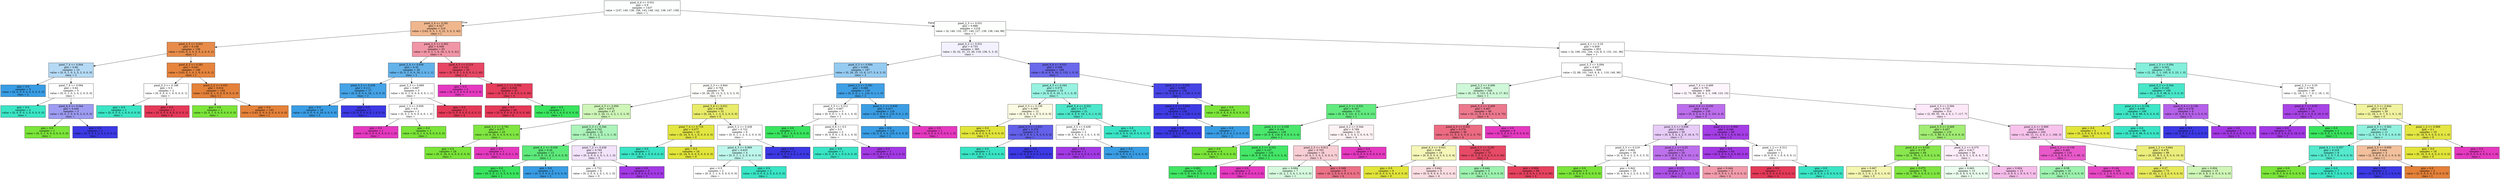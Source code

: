 digraph Tree {
node [shape=box, style="filled", color="black"] ;
0 [label="pixel_4_4 <= 0.031\ngini = 0.9\nsamples = 1437\nvalue = [147, 140, 136, 158, 143, 148, 142, 138, 147, 138]\nclass = 1", fillcolor="#fdfffe"] ;
1 [label="pixel_3_4 <= 0.281\ngini = 0.527\nsamples = 219\nvalue = [143, 0, 3, 1, 3, 21, 3, 0, 3, 42]\nclass = [", fillcolor="#f0b78e"] ;
0 -> 1 [labeldistance=2.5, labelangle=45, headlabel="True"] ;
2 [label="pixel_2_5 <= 0.031\ngini = 0.158\nsamples = 156\nvalue = [143, 0, 2, 0, 3, 5, 2, 0, 0, 1]\nclass = [", fillcolor="#e78c4a"] ;
1 -> 2 ;
3 [label="pixel_7_4 <= 0.844\ngini = 0.66\nsamples = 10\nvalue = [0, 0, 1, 0, 2, 5, 2, 0, 0, 0]\nclass = 2", fillcolor="#b5daf5"] ;
2 -> 3 ;
4 [label="gini = 0.0\nsamples = 5\nvalue = [0, 0, 0, 0, 0, 5, 0, 0, 0, 0]\nclass = 2", fillcolor="#399de5"] ;
3 -> 4 ;
5 [label="pixel_7_6 <= 0.094\ngini = 0.64\nsamples = 5\nvalue = [0, 0, 1, 0, 2, 0, 2, 0, 0, 0]\nclass =  ", fillcolor="#ffffff"] ;
3 -> 5 ;
6 [label="gini = 0.0\nsamples = 2\nvalue = [0, 0, 0, 0, 2, 0, 0, 0, 0, 0]\nclass =  ", fillcolor="#39e5c5"] ;
5 -> 6 ;
7 [label="pixel_6_6 <= 0.344\ngini = 0.444\nsamples = 3\nvalue = [0, 0, 1, 0, 0, 0, 2, 0, 0, 0]\nclass =  ", fillcolor="#9e9cf2"] ;
5 -> 7 ;
8 [label="gini = 0.0\nsamples = 1\nvalue = [0, 0, 1, 0, 0, 0, 0, 0, 0, 0]\nclass =  ", fillcolor="#7be539"] ;
7 -> 8 ;
9 [label="gini = 0.0\nsamples = 2\nvalue = [0, 0, 0, 0, 0, 0, 2, 0, 0, 0]\nclass =  ", fillcolor="#3c39e5"] ;
7 -> 9 ;
10 [label="pixel_6_2 <= 0.281\ngini = 0.041\nsamples = 146\nvalue = [143, 0, 1, 0, 1, 0, 0, 0, 0, 1]\nclass = [", fillcolor="#e6843d"] ;
2 -> 10 ;
11 [label="pixel_0_3 <= 0.188\ngini = 0.5\nsamples = 2\nvalue = [0, 0, 0, 0, 1, 0, 0, 0, 0, 1]\nclass =  ", fillcolor="#ffffff"] ;
10 -> 11 ;
12 [label="gini = 0.0\nsamples = 1\nvalue = [0, 0, 0, 0, 1, 0, 0, 0, 0, 0]\nclass =  ", fillcolor="#39e5c5"] ;
11 -> 12 ;
13 [label="gini = 0.0\nsamples = 1\nvalue = [0, 0, 0, 0, 0, 0, 0, 0, 0, 1]\nclass = 4", fillcolor="#e53958"] ;
11 -> 13 ;
14 [label="pixel_2_2 <= 0.031\ngini = 0.014\nsamples = 144\nvalue = [143, 0, 1, 0, 0, 0, 0, 0, 0, 0]\nclass = [", fillcolor="#e5823a"] ;
10 -> 14 ;
15 [label="gini = 0.0\nsamples = 1\nvalue = [0, 0, 1, 0, 0, 0, 0, 0, 0, 0]\nclass =  ", fillcolor="#7be539"] ;
14 -> 15 ;
16 [label="gini = 0.0\nsamples = 143\nvalue = [143, 0, 0, 0, 0, 0, 0, 0, 0, 0]\nclass = [", fillcolor="#e58139"] ;
14 -> 16 ;
17 [label="pixel_2_5 <= 0.562\ngini = 0.509\nsamples = 63\nvalue = [0, 0, 1, 1, 0, 16, 1, 0, 3, 41]\nclass = 4", fillcolor="#f196a6"] ;
1 -> 17 ;
18 [label="pixel_2_4 <= 0.656\ngini = 0.35\nsamples = 20\nvalue = [0, 0, 1, 0, 0, 16, 1, 0, 1, 1]\nclass = 2", fillcolor="#63b2ea"] ;
17 -> 18 ;
19 [label="pixel_5_3 <= 0.438\ngini = 0.111\nsamples = 17\nvalue = [0, 0, 0, 0, 0, 16, 1, 0, 0, 0]\nclass = 2", fillcolor="#45a3e7"] ;
18 -> 19 ;
20 [label="gini = 0.0\nsamples = 16\nvalue = [0, 0, 0, 0, 0, 16, 0, 0, 0, 0]\nclass = 2", fillcolor="#399de5"] ;
19 -> 20 ;
21 [label="gini = 0.0\nsamples = 1\nvalue = [0, 0, 0, 0, 0, 0, 1, 0, 0, 0]\nclass =  ", fillcolor="#3c39e5"] ;
19 -> 21 ;
22 [label="pixel_3_3 <= 0.969\ngini = 0.667\nsamples = 3\nvalue = [0, 0, 1, 0, 0, 0, 0, 0, 1, 1]\nclass =  ", fillcolor="#ffffff"] ;
18 -> 22 ;
23 [label="pixel_1_3 <= 0.656\ngini = 0.5\nsamples = 2\nvalue = [0, 0, 1, 0, 0, 0, 0, 0, 1, 0]\nclass =  ", fillcolor="#ffffff"] ;
22 -> 23 ;
24 [label="gini = 0.0\nsamples = 1\nvalue = [0, 0, 0, 0, 0, 0, 0, 0, 1, 0]\nclass =  ", fillcolor="#e539c0"] ;
23 -> 24 ;
25 [label="gini = 0.0\nsamples = 1\nvalue = [0, 0, 1, 0, 0, 0, 0, 0, 0, 0]\nclass =  ", fillcolor="#7be539"] ;
23 -> 25 ;
26 [label="gini = 0.0\nsamples = 1\nvalue = [0, 0, 0, 0, 0, 0, 0, 0, 0, 1]\nclass = 4", fillcolor="#e53958"] ;
22 -> 26 ;
27 [label="pixel_6_5 <= 0.219\ngini = 0.132\nsamples = 43\nvalue = [0, 0, 0, 1, 0, 0, 0, 0, 2, 40]\nclass = 4", fillcolor="#e74764"] ;
17 -> 27 ;
28 [label="gini = 0.0\nsamples = 2\nvalue = [0, 0, 0, 0, 0, 0, 0, 0, 2, 0]\nclass =  ", fillcolor="#e539c0"] ;
27 -> 28 ;
29 [label="pixel_1_1 <= 0.594\ngini = 0.048\nsamples = 41\nvalue = [0, 0, 0, 1, 0, 0, 0, 0, 0, 40]\nclass = 4", fillcolor="#e63e5c"] ;
27 -> 29 ;
30 [label="gini = 0.0\nsamples = 40\nvalue = [0, 0, 0, 0, 0, 0, 0, 0, 0, 40]\nclass = 4", fillcolor="#e53958"] ;
29 -> 30 ;
31 [label="gini = 0.0\nsamples = 1\nvalue = [0, 0, 0, 1, 0, 0, 0, 0, 0, 0]\nclass = 1", fillcolor="#39e55e"] ;
29 -> 31 ;
32 [label="pixel_2_5 <= 0.031\ngini = 0.888\nsamples = 1218\nvalue = [4, 140, 133, 157, 140, 127, 139, 138, 144, 96]\nclass = 1", fillcolor="#fdfffd"] ;
0 -> 32 [labeldistance=2.5, labelangle=-45, headlabel="False"] ;
33 [label="pixel_5_2 <= 0.531\ngini = 0.733\nsamples = 365\nvalue = [0, 32, 31, 13, 26, 119, 136, 5, 3, 0]\nclass =  ", fillcolor="#f2f1fd"] ;
32 -> 33 ;
34 [label="pixel_0_5 <= 0.094\ngini = 0.608\nsamples = 197\nvalue = [0, 26, 25, 13, 6, 117, 3, 4, 3, 0]\nclass = 2", fillcolor="#96cbf1"] ;
33 -> 34 ;
35 [label="pixel_2_3 <= 0.844\ngini = 0.754\nsamples = 78\nvalue = [0, 26, 25, 12, 5, 2, 3, 3, 2, 0]\nclass = 0", fillcolor="#fefffb"] ;
34 -> 35 ;
36 [label="pixel_4_5 <= 0.094\ngini = 0.673\nsamples = 47\nvalue = [0, 2, 24, 11, 2, 2, 1, 3, 2, 0]\nclass =  ", fillcolor="#cff6b8"] ;
35 -> 36 ;
37 [label="pixel_3_2 <= 0.781\ngini = 0.077\nsamples = 25\nvalue = [0, 0, 24, 0, 0, 0, 0, 0, 1, 0]\nclass =  ", fillcolor="#80e641"] ;
36 -> 37 ;
38 [label="gini = 0.0\nsamples = 24\nvalue = [0, 0, 24, 0, 0, 0, 0, 0, 0, 0]\nclass =  ", fillcolor="#7be539"] ;
37 -> 38 ;
39 [label="gini = 0.0\nsamples = 1\nvalue = [0, 0, 0, 0, 0, 0, 0, 0, 1, 0]\nclass =  ", fillcolor="#e539c0"] ;
37 -> 39 ;
40 [label="pixel_5_3 <= 0.344\ngini = 0.702\nsamples = 22\nvalue = [0, 2, 0, 11, 2, 2, 1, 3, 1, 0]\nclass = 1", fillcolor="#acf4bb"] ;
36 -> 40 ;
41 [label="pixel_4_1 <= 0.036\ngini = 0.26\nsamples = 13\nvalue = [0, 0, 0, 11, 0, 2, 0, 0, 0, 0]\nclass = 1", fillcolor="#5dea7b"] ;
40 -> 41 ;
42 [label="gini = 0.0\nsamples = 11\nvalue = [0, 0, 0, 11, 0, 0, 0, 0, 0, 0]\nclass = 1", fillcolor="#39e55e"] ;
41 -> 42 ;
43 [label="gini = 0.0\nsamples = 2\nvalue = [0, 0, 0, 0, 0, 2, 0, 0, 0, 0]\nclass = 2", fillcolor="#399de5"] ;
41 -> 43 ;
44 [label="pixel_7_2 <= 0.438\ngini = 0.765\nsamples = 9\nvalue = [0, 2, 0, 0, 2, 0, 1, 3, 1, 0]\nclass = 3", fillcolor="#f2e3fb"] ;
40 -> 44 ;
45 [label="gini = 0.722\nsamples = 6\nvalue = [0, 2, 0, 0, 2, 0, 1, 0, 1, 0]\nclass = 0", fillcolor="#ffffff"] ;
44 -> 45 ;
46 [label="gini = 0.0\nsamples = 3\nvalue = [0, 0, 0, 0, 0, 0, 0, 3, 0, 0]\nclass = 3", fillcolor="#a339e5"] ;
44 -> 46 ;
47 [label="pixel_5_6 <= 0.031\ngini = 0.385\nsamples = 31\nvalue = [0, 24, 1, 1, 3, 0, 2, 0, 0, 0]\nclass = 0", fillcolor="#e9ec6a"] ;
35 -> 47 ;
48 [label="pixel_7_4 <= 0.719\ngini = 0.077\nsamples = 25\nvalue = [0, 24, 0, 0, 1, 0, 0, 0, 0, 0]\nclass = 0", fillcolor="#e3e641"] ;
47 -> 48 ;
49 [label="gini = 0.0\nsamples = 1\nvalue = [0, 0, 0, 0, 1, 0, 0, 0, 0, 0]\nclass =  ", fillcolor="#39e5c5"] ;
48 -> 49 ;
50 [label="gini = 0.0\nsamples = 24\nvalue = [0, 24, 0, 0, 0, 0, 0, 0, 0, 0]\nclass = 0", fillcolor="#e2e539"] ;
48 -> 50 ;
51 [label="pixel_5_2 <= 0.438\ngini = 0.722\nsamples = 6\nvalue = [0, 0, 1, 1, 2, 0, 2, 0, 0, 0]\nclass =  ", fillcolor="#ffffff"] ;
47 -> 51 ;
52 [label="pixel_4_3 <= 0.969\ngini = 0.625\nsamples = 4\nvalue = [0, 0, 1, 1, 2, 0, 0, 0, 0, 0]\nclass =  ", fillcolor="#bdf6ec"] ;
51 -> 52 ;
53 [label="gini = 0.5\nsamples = 2\nvalue = [0, 0, 1, 1, 0, 0, 0, 0, 0, 0]\nclass =  ", fillcolor="#ffffff"] ;
52 -> 53 ;
54 [label="gini = 0.0\nsamples = 2\nvalue = [0, 0, 0, 0, 2, 0, 0, 0, 0, 0]\nclass =  ", fillcolor="#39e5c5"] ;
52 -> 54 ;
55 [label="gini = 0.0\nsamples = 2\nvalue = [0, 0, 0, 0, 0, 0, 2, 0, 0, 0]\nclass =  ", fillcolor="#3c39e5"] ;
51 -> 55 ;
56 [label="pixel_2_2 <= 0.281\ngini = 0.066\nsamples = 119\nvalue = [0, 0, 0, 1, 1, 115, 0, 1, 1, 0]\nclass = 2", fillcolor="#40a0e6"] ;
34 -> 56 ;
57 [label="pixel_3_5 <= 0.312\ngini = 0.667\nsamples = 3\nvalue = [0, 0, 0, 1, 1, 0, 0, 1, 0, 0]\nclass = 1", fillcolor="#ffffff"] ;
56 -> 57 ;
58 [label="gini = 0.0\nsamples = 1\nvalue = [0, 0, 0, 1, 0, 0, 0, 0, 0, 0]\nclass = 1", fillcolor="#39e55e"] ;
57 -> 58 ;
59 [label="pixel_0_6 <= 0.5\ngini = 0.5\nsamples = 2\nvalue = [0, 0, 0, 0, 1, 0, 0, 1, 0, 0]\nclass =  ", fillcolor="#ffffff"] ;
57 -> 59 ;
60 [label="gini = 0.0\nsamples = 1\nvalue = [0, 0, 0, 0, 1, 0, 0, 0, 0, 0]\nclass =  ", fillcolor="#39e5c5"] ;
59 -> 60 ;
61 [label="gini = 0.0\nsamples = 1\nvalue = [0, 0, 0, 0, 0, 0, 0, 1, 0, 0]\nclass = 3", fillcolor="#a339e5"] ;
59 -> 61 ;
62 [label="pixel_1_1 <= 0.938\ngini = 0.017\nsamples = 116\nvalue = [0, 0, 0, 0, 0, 115, 0, 0, 1, 0]\nclass = 2", fillcolor="#3b9ee5"] ;
56 -> 62 ;
63 [label="gini = 0.0\nsamples = 115\nvalue = [0, 0, 0, 0, 0, 115, 0, 0, 0, 0]\nclass = 2", fillcolor="#399de5"] ;
62 -> 63 ;
64 [label="gini = 0.0\nsamples = 1\nvalue = [0, 0, 0, 0, 0, 0, 0, 0, 1, 0]\nclass =  ", fillcolor="#e539c0"] ;
62 -> 64 ;
65 [label="pixel_6_6 <= 0.031\ngini = 0.356\nsamples = 168\nvalue = [0, 6, 6, 0, 20, 2, 133, 1, 0, 0]\nclass =  ", fillcolor="#6a68eb"] ;
33 -> 65 ;
66 [label="pixel_4_5 <= 0.344\ngini = 0.575\nsamples = 33\nvalue = [0, 6, 0, 0, 20, 1, 5, 1, 0, 0]\nclass =  ", fillcolor="#98f2e1"] ;
65 -> 66 ;
67 [label="pixel_5_5 <= 0.156\ngini = 0.569\nsamples = 12\nvalue = [0, 6, 0, 0, 1, 0, 5, 0, 0, 0]\nclass = 0", fillcolor="#fbfbe3"] ;
66 -> 67 ;
68 [label="gini = 0.0\nsamples = 6\nvalue = [0, 6, 0, 0, 0, 0, 0, 0, 0, 0]\nclass = 0", fillcolor="#e2e539"] ;
67 -> 68 ;
69 [label="pixel_0_5 <= 0.031\ngini = 0.278\nsamples = 6\nvalue = [0, 0, 0, 0, 1, 0, 5, 0, 0, 0]\nclass =  ", fillcolor="#6361ea"] ;
67 -> 69 ;
70 [label="gini = 0.0\nsamples = 1\nvalue = [0, 0, 0, 0, 1, 0, 0, 0, 0, 0]\nclass =  ", fillcolor="#39e5c5"] ;
69 -> 70 ;
71 [label="gini = 0.0\nsamples = 5\nvalue = [0, 0, 0, 0, 0, 0, 5, 0, 0, 0]\nclass =  ", fillcolor="#3c39e5"] ;
69 -> 71 ;
72 [label="pixel_5_4 <= 0.531\ngini = 0.177\nsamples = 21\nvalue = [0, 0, 0, 0, 19, 1, 0, 1, 0, 0]\nclass =  ", fillcolor="#4de8cb"] ;
66 -> 72 ;
73 [label="pixel_3_5 <= 0.438\ngini = 0.5\nsamples = 2\nvalue = [0, 0, 0, 0, 0, 1, 0, 1, 0, 0]\nclass = 2", fillcolor="#ffffff"] ;
72 -> 73 ;
74 [label="gini = 0.0\nsamples = 1\nvalue = [0, 0, 0, 0, 0, 0, 0, 1, 0, 0]\nclass = 3", fillcolor="#a339e5"] ;
73 -> 74 ;
75 [label="gini = 0.0\nsamples = 1\nvalue = [0, 0, 0, 0, 0, 1, 0, 0, 0, 0]\nclass = 2", fillcolor="#399de5"] ;
73 -> 75 ;
76 [label="gini = 0.0\nsamples = 19\nvalue = [0, 0, 0, 0, 19, 0, 0, 0, 0, 0]\nclass =  ", fillcolor="#39e5c5"] ;
72 -> 76 ;
77 [label="pixel_0_2 <= 0.625\ngini = 0.099\nsamples = 135\nvalue = [0, 0, 6, 0, 0, 1, 128, 0, 0, 0]\nclass =  ", fillcolor="#4744e6"] ;
65 -> 77 ;
78 [label="pixel_3_5 <= 0.844\ngini = 0.015\nsamples = 129\nvalue = [0, 0, 0, 0, 0, 1, 128, 0, 0, 0]\nclass =  ", fillcolor="#3e3be5"] ;
77 -> 78 ;
79 [label="gini = 0.0\nsamples = 128\nvalue = [0, 0, 0, 0, 0, 0, 128, 0, 0, 0]\nclass =  ", fillcolor="#3c39e5"] ;
78 -> 79 ;
80 [label="gini = 0.0\nsamples = 1\nvalue = [0, 0, 0, 0, 0, 1, 0, 0, 0, 0]\nclass = 2", fillcolor="#399de5"] ;
78 -> 80 ;
81 [label="gini = 0.0\nsamples = 6\nvalue = [0, 0, 6, 0, 0, 0, 0, 0, 0, 0]\nclass =  ", fillcolor="#7be539"] ;
77 -> 81 ;
82 [label="pixel_4_1 <= 0.25\ngini = 0.859\nsamples = 853\nvalue = [4, 108, 102, 144, 114, 8, 3, 133, 141, 96]\nclass = 1", fillcolor="#fefffe"] ;
32 -> 82 ;
83 [label="pixel_5_3 <= 0.094\ngini = 0.837\nsamples = 698\nvalue = [2, 88, 101, 143, 9, 8, 1, 110, 140, 96]\nclass = 1", fillcolor="#fefffe"] ;
82 -> 83 ;
84 [label="pixel_3_2 <= 0.406\ngini = 0.641\nsamples = 249\nvalue = [0, 15, 5, 123, 0, 6, 0, 2, 17, 81]\nclass = 1", fillcolor="#cef8d7"] ;
83 -> 84 ;
85 [label="pixel_2_3 <= 0.531\ngini = 0.347\nsamples = 151\nvalue = [0, 4, 5, 121, 0, 1, 0, 0, 9, 11]\nclass = 1", fillcolor="#63eb80"] ;
84 -> 85 ;
86 [label="pixel_3_4 <= 0.438\ngini = 0.161\nsamples = 129\nvalue = [0, 0, 4, 118, 0, 0, 0, 0, 3, 4]\nclass = 1", fillcolor="#4ae76c"] ;
85 -> 86 ;
87 [label="gini = 0.0\nsamples = 4\nvalue = [0, 0, 4, 0, 0, 0, 0, 0, 0, 0]\nclass =  ", fillcolor="#7be539"] ;
86 -> 87 ;
88 [label="pixel_4_2 <= 0.531\ngini = 0.107\nsamples = 125\nvalue = [0, 0, 0, 118, 0, 0, 0, 0, 3, 4]\nclass = 1", fillcolor="#44e767"] ;
86 -> 88 ;
89 [label="gini = 0.063\nsamples = 122\nvalue = [0, 0, 0, 118, 0, 0, 0, 0, 0, 4]\nclass = 1", fillcolor="#40e663"] ;
88 -> 89 ;
90 [label="gini = 0.0\nsamples = 3\nvalue = [0, 0, 0, 0, 0, 0, 0, 0, 3, 0]\nclass =  ", fillcolor="#e539c0"] ;
88 -> 90 ;
91 [label="pixel_4_2 <= 0.344\ngini = 0.769\nsamples = 22\nvalue = [0, 4, 1, 3, 0, 1, 0, 0, 6, 7]\nclass = 4", fillcolor="#fdf3f5"] ;
85 -> 91 ;
92 [label="pixel_2_5 <= 0.812\ngini = 0.703\nsamples = 16\nvalue = [0, 4, 1, 3, 0, 1, 0, 0, 0, 7]\nclass = 4", fillcolor="#f8ced5"] ;
91 -> 92 ;
93 [label="gini = 0.694\nsamples = 7\nvalue = [0, 2, 1, 3, 0, 1, 0, 0, 0, 0]\nclass = 1", fillcolor="#d7fadf"] ;
92 -> 93 ;
94 [label="gini = 0.346\nsamples = 9\nvalue = [0, 2, 0, 0, 0, 0, 0, 0, 0, 7]\nclass = 4", fillcolor="#ec7288"] ;
92 -> 94 ;
95 [label="gini = 0.0\nsamples = 6\nvalue = [0, 0, 0, 0, 0, 0, 0, 0, 6, 0]\nclass =  ", fillcolor="#e539c0"] ;
91 -> 95 ;
96 [label="pixel_5_2 <= 0.469\ngini = 0.467\nsamples = 98\nvalue = [0, 11, 0, 2, 0, 5, 0, 2, 8, 70]\nclass = 4", fillcolor="#ed798e"] ;
84 -> 96 ;
97 [label="pixel_4_3 <= 0.031\ngini = 0.376\nsamples = 90\nvalue = [0, 11, 0, 2, 0, 5, 0, 2, 0, 70]\nclass = 4", fillcolor="#ec6b82"] ;
96 -> 97 ;
98 [label="pixel_6_3 <= 0.031\ngini = 0.66\nsamples = 18\nvalue = [0, 9, 0, 0, 0, 3, 0, 2, 0, 4]\nclass = 0", fillcolor="#f5f6b8"] ;
97 -> 98 ;
99 [label="gini = 0.0\nsamples = 9\nvalue = [0, 9, 0, 0, 0, 0, 0, 0, 0, 0]\nclass = 0", fillcolor="#e2e539"] ;
98 -> 99 ;
100 [label="gini = 0.642\nsamples = 9\nvalue = [0, 0, 0, 0, 0, 3, 0, 2, 0, 4]\nclass = 4", fillcolor="#fbdee3"] ;
98 -> 100 ;
101 [label="pixel_3_5 <= 0.281\ngini = 0.157\nsamples = 72\nvalue = [0, 2, 0, 2, 0, 2, 0, 0, 0, 66]\nclass = 4", fillcolor="#e74a66"] ;
97 -> 101 ;
102 [label="gini = 0.444\nsamples = 3\nvalue = [0, 0, 0, 2, 0, 1, 0, 0, 0, 0]\nclass = 1", fillcolor="#9cf2ae"] ;
101 -> 102 ;
103 [label="gini = 0.084\nsamples = 69\nvalue = [0, 2, 0, 0, 0, 1, 0, 0, 0, 66]\nclass = 4", fillcolor="#e6425f"] ;
101 -> 103 ;
104 [label="gini = 0.0\nsamples = 8\nvalue = [0, 0, 0, 0, 0, 0, 0, 0, 8, 0]\nclass =  ", fillcolor="#e539c0"] ;
96 -> 104 ;
105 [label="pixel_7_4 <= 0.469\ngini = 0.791\nsamples = 449\nvalue = [2, 73, 96, 20, 9, 2, 1, 108, 123, 15]\nclass =  ", fillcolor="#fef6fc"] ;
83 -> 105 ;
106 [label="pixel_4_6 <= 0.036\ngini = 0.43\nsamples = 135\nvalue = [0, 4, 5, 4, 5, 2, 0, 101, 6, 8]\nclass = 3", fillcolor="#bc6eec"] ;
105 -> 106 ;
107 [label="pixel_3_5 <= 0.656\ngini = 0.806\nsamples = 50\nvalue = [0, 4, 5, 4, 4, 2, 0, 18, 6, 7]\nclass = 3", fillcolor="#e7ccf8"] ;
106 -> 107 ;
108 [label="pixel_3_3 <= 0.219\ngini = 0.862\nsamples = 30\nvalue = [0, 4, 5, 4, 2, 2, 0, 3, 5, 5]\nclass =  ", fillcolor="#ffffff"] ;
107 -> 108 ;
109 [label="gini = 0.0\nsamples = 5\nvalue = [0, 0, 5, 0, 0, 0, 0, 0, 0, 0]\nclass =  ", fillcolor="#7be539"] ;
108 -> 109 ;
110 [label="gini = 0.842\nsamples = 25\nvalue = [0, 4, 0, 4, 2, 2, 0, 3, 5, 5]\nclass =  ", fillcolor="#ffffff"] ;
108 -> 110 ;
111 [label="pixel_2_1 <= 0.25\ngini = 0.415\nsamples = 20\nvalue = [0, 0, 0, 0, 2, 0, 0, 15, 1, 2]\nclass = 3", fillcolor="#bd70ec"] ;
107 -> 111 ;
112 [label="gini = 0.215\nsamples = 17\nvalue = [0, 0, 0, 0, 1, 0, 0, 15, 1, 0]\nclass = 3", fillcolor="#ae52e8"] ;
111 -> 112 ;
113 [label="gini = 0.444\nsamples = 3\nvalue = [0, 0, 0, 0, 1, 0, 0, 0, 0, 2]\nclass = 4", fillcolor="#f29cac"] ;
111 -> 113 ;
114 [label="pixel_3_2 <= 0.906\ngini = 0.046\nsamples = 85\nvalue = [0, 0, 0, 0, 1, 0, 0, 83, 0, 1]\nclass = 3", fillcolor="#a53ee6"] ;
106 -> 114 ;
115 [label="gini = 0.0\nsamples = 83\nvalue = [0, 0, 0, 0, 0, 0, 0, 83, 0, 0]\nclass = 3", fillcolor="#a339e5"] ;
114 -> 115 ;
116 [label="pixel_1_2 <= 0.312\ngini = 0.5\nsamples = 2\nvalue = [0, 0, 0, 0, 1, 0, 0, 0, 0, 1]\nclass =  ", fillcolor="#ffffff"] ;
114 -> 116 ;
117 [label="gini = 0.0\nsamples = 1\nvalue = [0, 0, 0, 0, 0, 0, 0, 0, 0, 1]\nclass = 4", fillcolor="#e53958"] ;
116 -> 117 ;
118 [label="gini = 0.0\nsamples = 1\nvalue = [0, 0, 0, 0, 1, 0, 0, 0, 0, 0]\nclass =  ", fillcolor="#39e5c5"] ;
116 -> 118 ;
119 [label="pixel_3_3 <= 0.594\ngini = 0.725\nsamples = 314\nvalue = [2, 69, 91, 16, 4, 0, 1, 7, 117, 7]\nclass =  ", fillcolor="#fce8f8"] ;
105 -> 119 ;
120 [label="pixel_5_5 <= 0.469\ngini = 0.457\nsamples = 110\nvalue = [1, 3, 80, 5, 2, 0, 0, 6, 9, 4]\nclass =  ", fillcolor="#a2ed74"] ;
119 -> 120 ;
121 [label="pixel_6_2 <= 0.031\ngini = 0.179\nsamples = 84\nvalue = [0, 3, 76, 0, 1, 0, 0, 2, 2, 0]\nclass =  ", fillcolor="#88e84d"] ;
120 -> 121 ;
122 [label="gini = 0.667\nsamples = 6\nvalue = [0, 3, 1, 0, 1, 0, 0, 1, 0, 0]\nclass = 0", fillcolor="#f3f5b0"] ;
121 -> 122 ;
123 [label="gini = 0.075\nsamples = 78\nvalue = [0, 0, 75, 0, 0, 0, 0, 1, 2, 0]\nclass =  ", fillcolor="#80e641"] ;
121 -> 123 ;
124 [label="pixel_3_2 <= 0.375\ngini = 0.817\nsamples = 26\nvalue = [1, 0, 4, 5, 1, 0, 0, 4, 7, 4]\nclass =  ", fillcolor="#fdecf9"] ;
120 -> 124 ;
125 [label="gini = 0.663\nsamples = 13\nvalue = [0, 0, 4, 5, 0, 0, 0, 4, 0, 0]\nclass = 1", fillcolor="#e9fced"] ;
124 -> 125 ;
126 [label="gini = 0.604\nsamples = 13\nvalue = [1, 0, 0, 0, 1, 0, 0, 0, 7, 4]\nclass =  ", fillcolor="#f6bdea"] ;
124 -> 126 ;
127 [label="pixel_2_4 <= 0.969\ngini = 0.609\nsamples = 204\nvalue = [1, 66, 11, 11, 2, 0, 1, 1, 108, 3]\nclass =  ", fillcolor="#f7c3ec"] ;
119 -> 127 ;
128 [label="pixel_2_2 <= 0.156\ngini = 0.281\nsamples = 116\nvalue = [1, 4, 2, 6, 0, 0, 1, 1, 98, 3]\nclass =  ", fillcolor="#e959ca"] ;
127 -> 128 ;
129 [label="gini = 0.58\nsamples = 10\nvalue = [0, 2, 1, 6, 0, 0, 1, 0, 0, 0]\nclass = 1", fillcolor="#9cf2ae"] ;
128 -> 129 ;
130 [label="gini = 0.144\nsamples = 106\nvalue = [1, 2, 1, 0, 0, 0, 0, 1, 98, 3]\nclass =  ", fillcolor="#e748c5"] ;
128 -> 130 ;
131 [label="pixel_1_2 <= 0.844\ngini = 0.476\nsamples = 88\nvalue = [0, 62, 9, 5, 2, 0, 0, 0, 10, 0]\nclass = 0", fillcolor="#ecee7b"] ;
127 -> 131 ;
132 [label="gini = 0.27\nsamples = 73\nvalue = [0, 62, 1, 2, 2, 0, 0, 0, 6, 0]\nclass = 0", fillcolor="#e7e95a"] ;
131 -> 132 ;
133 [label="gini = 0.604\nsamples = 15\nvalue = [0, 0, 8, 3, 0, 0, 0, 0, 4, 0]\nclass =  ", fillcolor="#cff6b7"] ;
131 -> 133 ;
134 [label="pixel_1_5 <= 0.594\ngini = 0.502\nsamples = 155\nvalue = [2, 20, 1, 1, 105, 0, 2, 23, 1, 0]\nclass =  ", fillcolor="#84efdb"] ;
82 -> 134 ;
135 [label="pixel_0_2 <= 0.344\ngini = 0.143\nsamples = 106\nvalue = [0, 2, 0, 0, 98, 0, 1, 5, 0, 0]\nclass =  ", fillcolor="#49e7ca"] ;
134 -> 135 ;
136 [label="pixel_4_5 <= 0.156\ngini = 0.039\nsamples = 100\nvalue = [0, 2, 0, 0, 98, 0, 0, 0, 0, 0]\nclass =  ", fillcolor="#3de6c6"] ;
135 -> 136 ;
137 [label="gini = 0.0\nsamples = 2\nvalue = [0, 2, 0, 0, 0, 0, 0, 0, 0, 0]\nclass = 0", fillcolor="#e2e539"] ;
136 -> 137 ;
138 [label="gini = 0.0\nsamples = 98\nvalue = [0, 0, 0, 0, 98, 0, 0, 0, 0, 0]\nclass =  ", fillcolor="#39e5c5"] ;
136 -> 138 ;
139 [label="pixel_0_4 <= 0.156\ngini = 0.278\nsamples = 6\nvalue = [0, 0, 0, 0, 0, 0, 1, 5, 0, 0]\nclass = 3", fillcolor="#b561ea"] ;
135 -> 139 ;
140 [label="gini = 0.0\nsamples = 1\nvalue = [0, 0, 0, 0, 0, 0, 1, 0, 0, 0]\nclass =  ", fillcolor="#3c39e5"] ;
139 -> 140 ;
141 [label="gini = 0.0\nsamples = 5\nvalue = [0, 0, 0, 0, 0, 0, 0, 5, 0, 0]\nclass = 3", fillcolor="#a339e5"] ;
139 -> 141 ;
142 [label="pixel_2_3 <= 0.25\ngini = 0.706\nsamples = 49\nvalue = [2, 18, 1, 1, 7, 0, 1, 18, 1, 0]\nclass = 0", fillcolor="#ffffff"] ;
134 -> 142 ;
143 [label="pixel_6_7 <= 0.05\ngini = 0.1\nsamples = 19\nvalue = [0, 0, 0, 1, 0, 0, 0, 18, 0, 0]\nclass = 3", fillcolor="#a844e6"] ;
142 -> 143 ;
144 [label="gini = 0.0\nsamples = 18\nvalue = [0, 0, 0, 0, 0, 0, 0, 18, 0, 0]\nclass = 3", fillcolor="#a339e5"] ;
143 -> 144 ;
145 [label="gini = 0.0\nsamples = 1\nvalue = [0, 0, 0, 1, 0, 0, 0, 0, 0, 0]\nclass = 1", fillcolor="#39e55e"] ;
143 -> 145 ;
146 [label="pixel_3_3 <= 0.844\ngini = 0.578\nsamples = 30\nvalue = [2, 18, 1, 0, 7, 0, 1, 0, 1, 0]\nclass = 0", fillcolor="#f1f3a0"] ;
142 -> 146 ;
147 [label="pixel_6_5 <= 0.562\ngini = 0.545\nsamples = 11\nvalue = [2, 0, 1, 0, 7, 0, 1, 0, 0, 0]\nclass =  ", fillcolor="#91f1df"] ;
146 -> 147 ;
148 [label="pixel_4_1 <= 0.357\ngini = 0.219\nsamples = 8\nvalue = [0, 0, 1, 0, 7, 0, 0, 0, 0, 0]\nclass =  ", fillcolor="#55e9cd"] ;
147 -> 148 ;
149 [label="gini = 0.0\nsamples = 1\nvalue = [0, 0, 1, 0, 0, 0, 0, 0, 0, 0]\nclass =  ", fillcolor="#7be539"] ;
148 -> 149 ;
150 [label="gini = 0.0\nsamples = 7\nvalue = [0, 0, 0, 0, 7, 0, 0, 0, 0, 0]\nclass =  ", fillcolor="#39e5c5"] ;
148 -> 150 ;
151 [label="pixel_3_5 <= 0.656\ngini = 0.444\nsamples = 3\nvalue = [2, 0, 0, 0, 0, 0, 1, 0, 0, 0]\nclass = [", fillcolor="#f2c09c"] ;
147 -> 151 ;
152 [label="gini = 0.0\nsamples = 1\nvalue = [0, 0, 0, 0, 0, 0, 1, 0, 0, 0]\nclass =  ", fillcolor="#3c39e5"] ;
151 -> 152 ;
153 [label="gini = 0.0\nsamples = 2\nvalue = [2, 0, 0, 0, 0, 0, 0, 0, 0, 0]\nclass = [", fillcolor="#e58139"] ;
151 -> 153 ;
154 [label="pixel_1_2 <= 0.906\ngini = 0.1\nsamples = 19\nvalue = [0, 18, 0, 0, 0, 0, 0, 0, 1, 0]\nclass = 0", fillcolor="#e4e644"] ;
146 -> 154 ;
155 [label="gini = 0.0\nsamples = 18\nvalue = [0, 18, 0, 0, 0, 0, 0, 0, 0, 0]\nclass = 0", fillcolor="#e2e539"] ;
154 -> 155 ;
156 [label="gini = 0.0\nsamples = 1\nvalue = [0, 0, 0, 0, 0, 0, 0, 0, 1, 0]\nclass =  ", fillcolor="#e539c0"] ;
154 -> 156 ;
}